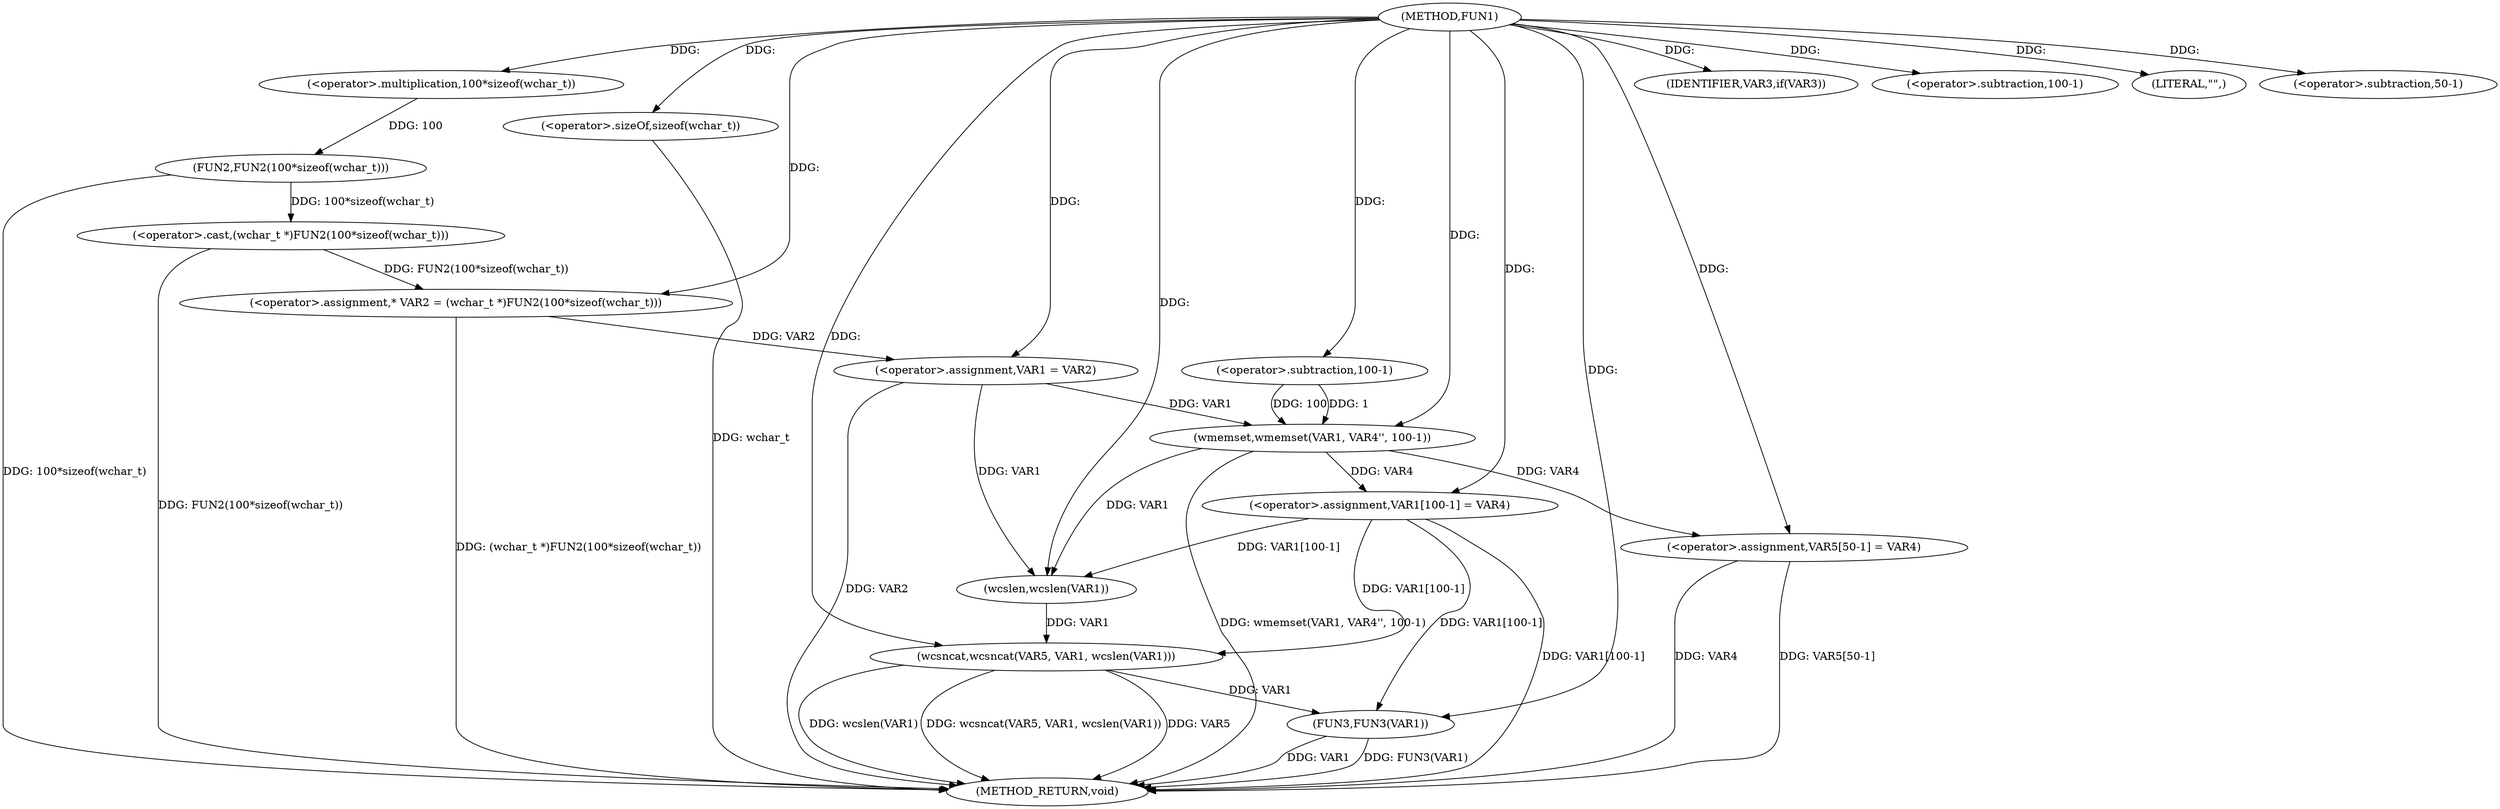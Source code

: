 digraph FUN1 {  
"1000100" [label = "(METHOD,FUN1)" ]
"1000148" [label = "(METHOD_RETURN,void)" ]
"1000104" [label = "(<operator>.assignment,* VAR2 = (wchar_t *)FUN2(100*sizeof(wchar_t)))" ]
"1000106" [label = "(<operator>.cast,(wchar_t *)FUN2(100*sizeof(wchar_t)))" ]
"1000108" [label = "(FUN2,FUN2(100*sizeof(wchar_t)))" ]
"1000109" [label = "(<operator>.multiplication,100*sizeof(wchar_t))" ]
"1000111" [label = "(<operator>.sizeOf,sizeof(wchar_t))" ]
"1000113" [label = "(<operator>.assignment,VAR1 = VAR2)" ]
"1000117" [label = "(IDENTIFIER,VAR3,if(VAR3))" ]
"1000119" [label = "(wmemset,wmemset(VAR1, VAR4'', 100-1))" ]
"1000122" [label = "(<operator>.subtraction,100-1)" ]
"1000125" [label = "(<operator>.assignment,VAR1[100-1] = VAR4)" ]
"1000128" [label = "(<operator>.subtraction,100-1)" ]
"1000133" [label = "(LITERAL,\"\",)" ]
"1000134" [label = "(wcsncat,wcsncat(VAR5, VAR1, wcslen(VAR1)))" ]
"1000137" [label = "(wcslen,wcslen(VAR1))" ]
"1000139" [label = "(<operator>.assignment,VAR5[50-1] = VAR4)" ]
"1000142" [label = "(<operator>.subtraction,50-1)" ]
"1000146" [label = "(FUN3,FUN3(VAR1))" ]
  "1000125" -> "1000148"  [ label = "DDG: VAR1[100-1]"] 
  "1000106" -> "1000148"  [ label = "DDG: FUN2(100*sizeof(wchar_t))"] 
  "1000139" -> "1000148"  [ label = "DDG: VAR5[50-1]"] 
  "1000134" -> "1000148"  [ label = "DDG: wcsncat(VAR5, VAR1, wcslen(VAR1))"] 
  "1000113" -> "1000148"  [ label = "DDG: VAR2"] 
  "1000111" -> "1000148"  [ label = "DDG: wchar_t"] 
  "1000139" -> "1000148"  [ label = "DDG: VAR4"] 
  "1000119" -> "1000148"  [ label = "DDG: wmemset(VAR1, VAR4'', 100-1)"] 
  "1000146" -> "1000148"  [ label = "DDG: FUN3(VAR1)"] 
  "1000134" -> "1000148"  [ label = "DDG: VAR5"] 
  "1000146" -> "1000148"  [ label = "DDG: VAR1"] 
  "1000134" -> "1000148"  [ label = "DDG: wcslen(VAR1)"] 
  "1000104" -> "1000148"  [ label = "DDG: (wchar_t *)FUN2(100*sizeof(wchar_t))"] 
  "1000108" -> "1000148"  [ label = "DDG: 100*sizeof(wchar_t)"] 
  "1000106" -> "1000104"  [ label = "DDG: FUN2(100*sizeof(wchar_t))"] 
  "1000100" -> "1000104"  [ label = "DDG: "] 
  "1000108" -> "1000106"  [ label = "DDG: 100*sizeof(wchar_t)"] 
  "1000109" -> "1000108"  [ label = "DDG: 100"] 
  "1000100" -> "1000109"  [ label = "DDG: "] 
  "1000100" -> "1000111"  [ label = "DDG: "] 
  "1000104" -> "1000113"  [ label = "DDG: VAR2"] 
  "1000100" -> "1000113"  [ label = "DDG: "] 
  "1000100" -> "1000117"  [ label = "DDG: "] 
  "1000113" -> "1000119"  [ label = "DDG: VAR1"] 
  "1000100" -> "1000119"  [ label = "DDG: "] 
  "1000122" -> "1000119"  [ label = "DDG: 100"] 
  "1000122" -> "1000119"  [ label = "DDG: 1"] 
  "1000100" -> "1000122"  [ label = "DDG: "] 
  "1000119" -> "1000125"  [ label = "DDG: VAR4"] 
  "1000100" -> "1000125"  [ label = "DDG: "] 
  "1000100" -> "1000128"  [ label = "DDG: "] 
  "1000100" -> "1000133"  [ label = "DDG: "] 
  "1000100" -> "1000134"  [ label = "DDG: "] 
  "1000125" -> "1000134"  [ label = "DDG: VAR1[100-1]"] 
  "1000137" -> "1000134"  [ label = "DDG: VAR1"] 
  "1000125" -> "1000137"  [ label = "DDG: VAR1[100-1]"] 
  "1000113" -> "1000137"  [ label = "DDG: VAR1"] 
  "1000119" -> "1000137"  [ label = "DDG: VAR1"] 
  "1000100" -> "1000137"  [ label = "DDG: "] 
  "1000100" -> "1000139"  [ label = "DDG: "] 
  "1000119" -> "1000139"  [ label = "DDG: VAR4"] 
  "1000100" -> "1000142"  [ label = "DDG: "] 
  "1000125" -> "1000146"  [ label = "DDG: VAR1[100-1]"] 
  "1000134" -> "1000146"  [ label = "DDG: VAR1"] 
  "1000100" -> "1000146"  [ label = "DDG: "] 
}
